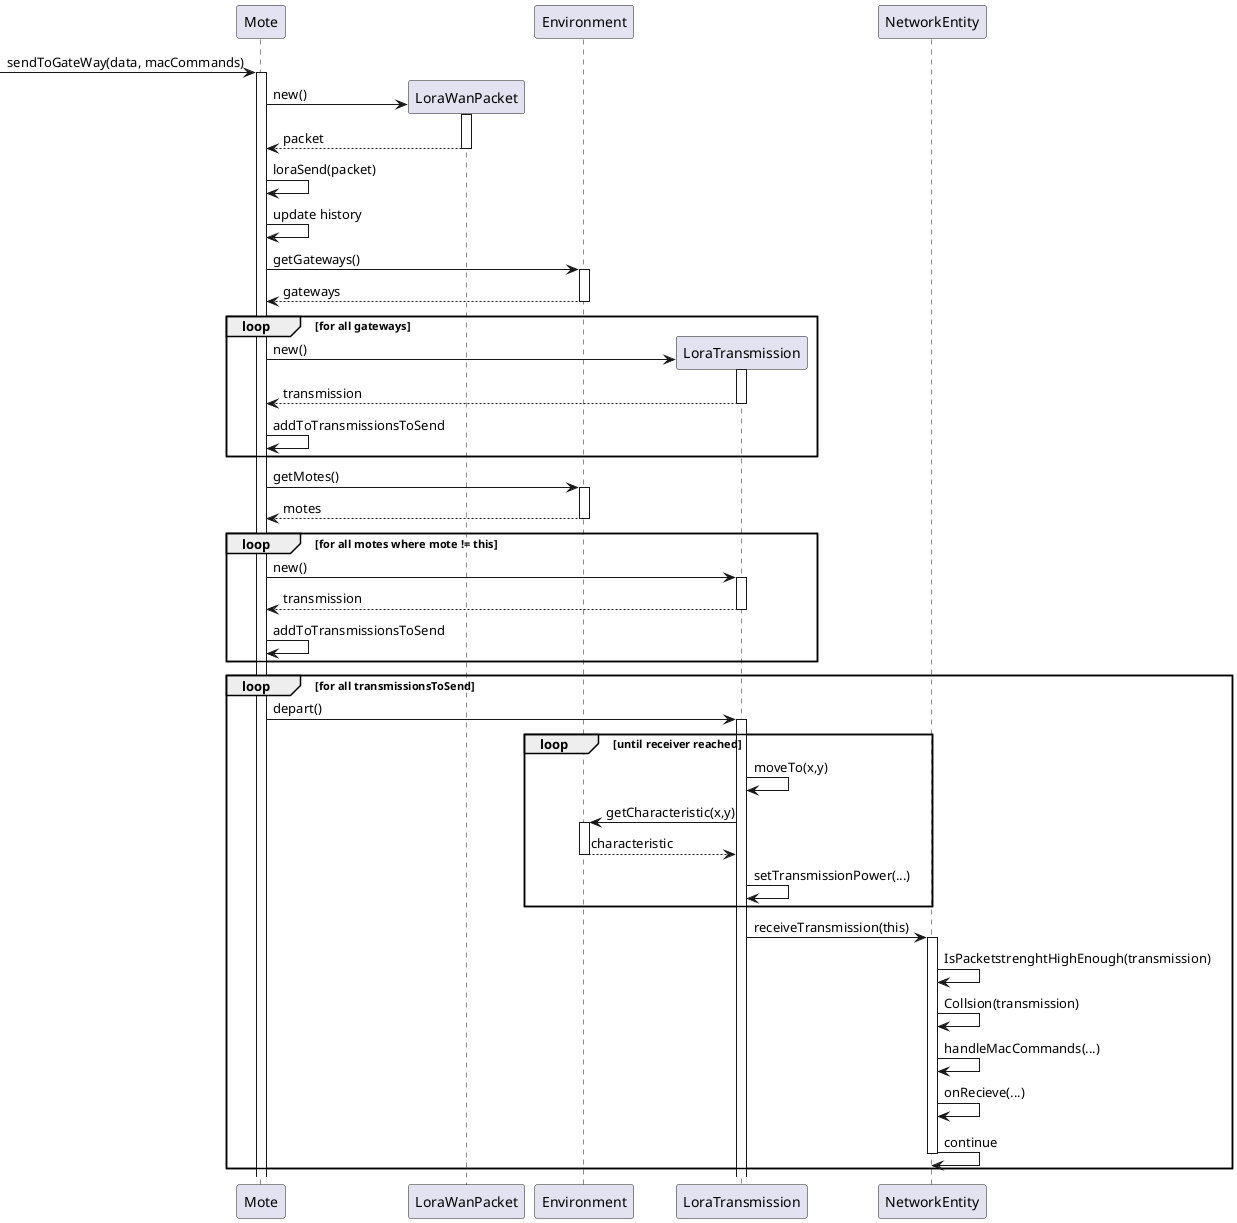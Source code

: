 @startuml
 -> Mote: sendToGateWay(data, macCommands)
 activate Mote
 create LoraWanPacket
 Mote -> LoraWanPacket: new()
 activate LoraWanPacket
 return packet

 Mote -> Mote: loraSend(packet)
 Mote -> Mote: update history
 Mote -> Environment: getGateways()
 activate Environment
 return gateways
 loop for all gateways
 create LoraTransmission
   Mote -> LoraTransmission: new()
   activate LoraTransmission
   return transmission
   Mote -> Mote : addToTransmissionsToSend
 end
 Mote -> Environment: getMotes()
 activate Environment
 return motes
 loop for all motes where mote != this
    Mote -> LoraTransmission: new()
    activate LoraTransmission
    return transmission
    Mote -> Mote : addToTransmissionsToSend
  end

  loop for all transmissionsToSend
  activate LoraTransmission
     Mote -> LoraTransmission: depart()
     loop until receiver reached
     activate LoraTransmission
     LoraTransmission -> LoraTransmission: moveTo(x,y)
     LoraTransmission -> Environment: getCharacteristic(x,y)
     activate Environment
     return characteristic
     LoraTransmission -> LoraTransmission: setTransmissionPower(...)
     end
     LoraTransmission -> NetworkEntity: receiveTransmission(this)
     activate NetworkEntity
     NetworkEntity -> NetworkEntity: IsPacketstrenghtHighEnough(transmission)
     NetworkEntity -> NetworkEntity: Collsion(transmission)
     NetworkEntity -> NetworkEntity: handleMacCommands(...)
     NetworkEntity -> NetworkEntity: onRecieve(...)
     NetworkEntity -> NetworkEntity: continue
    deactivate
     end


@enduml